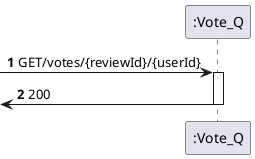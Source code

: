 @startuml
'https://plantuml.com/sequence-diagram

autonumber

participant ":Vote_Q" as vote


-> vote: GET/votes/{reviewId}/{userId}
activate vote
[<- vote: 200
deactivate vote

@enduml